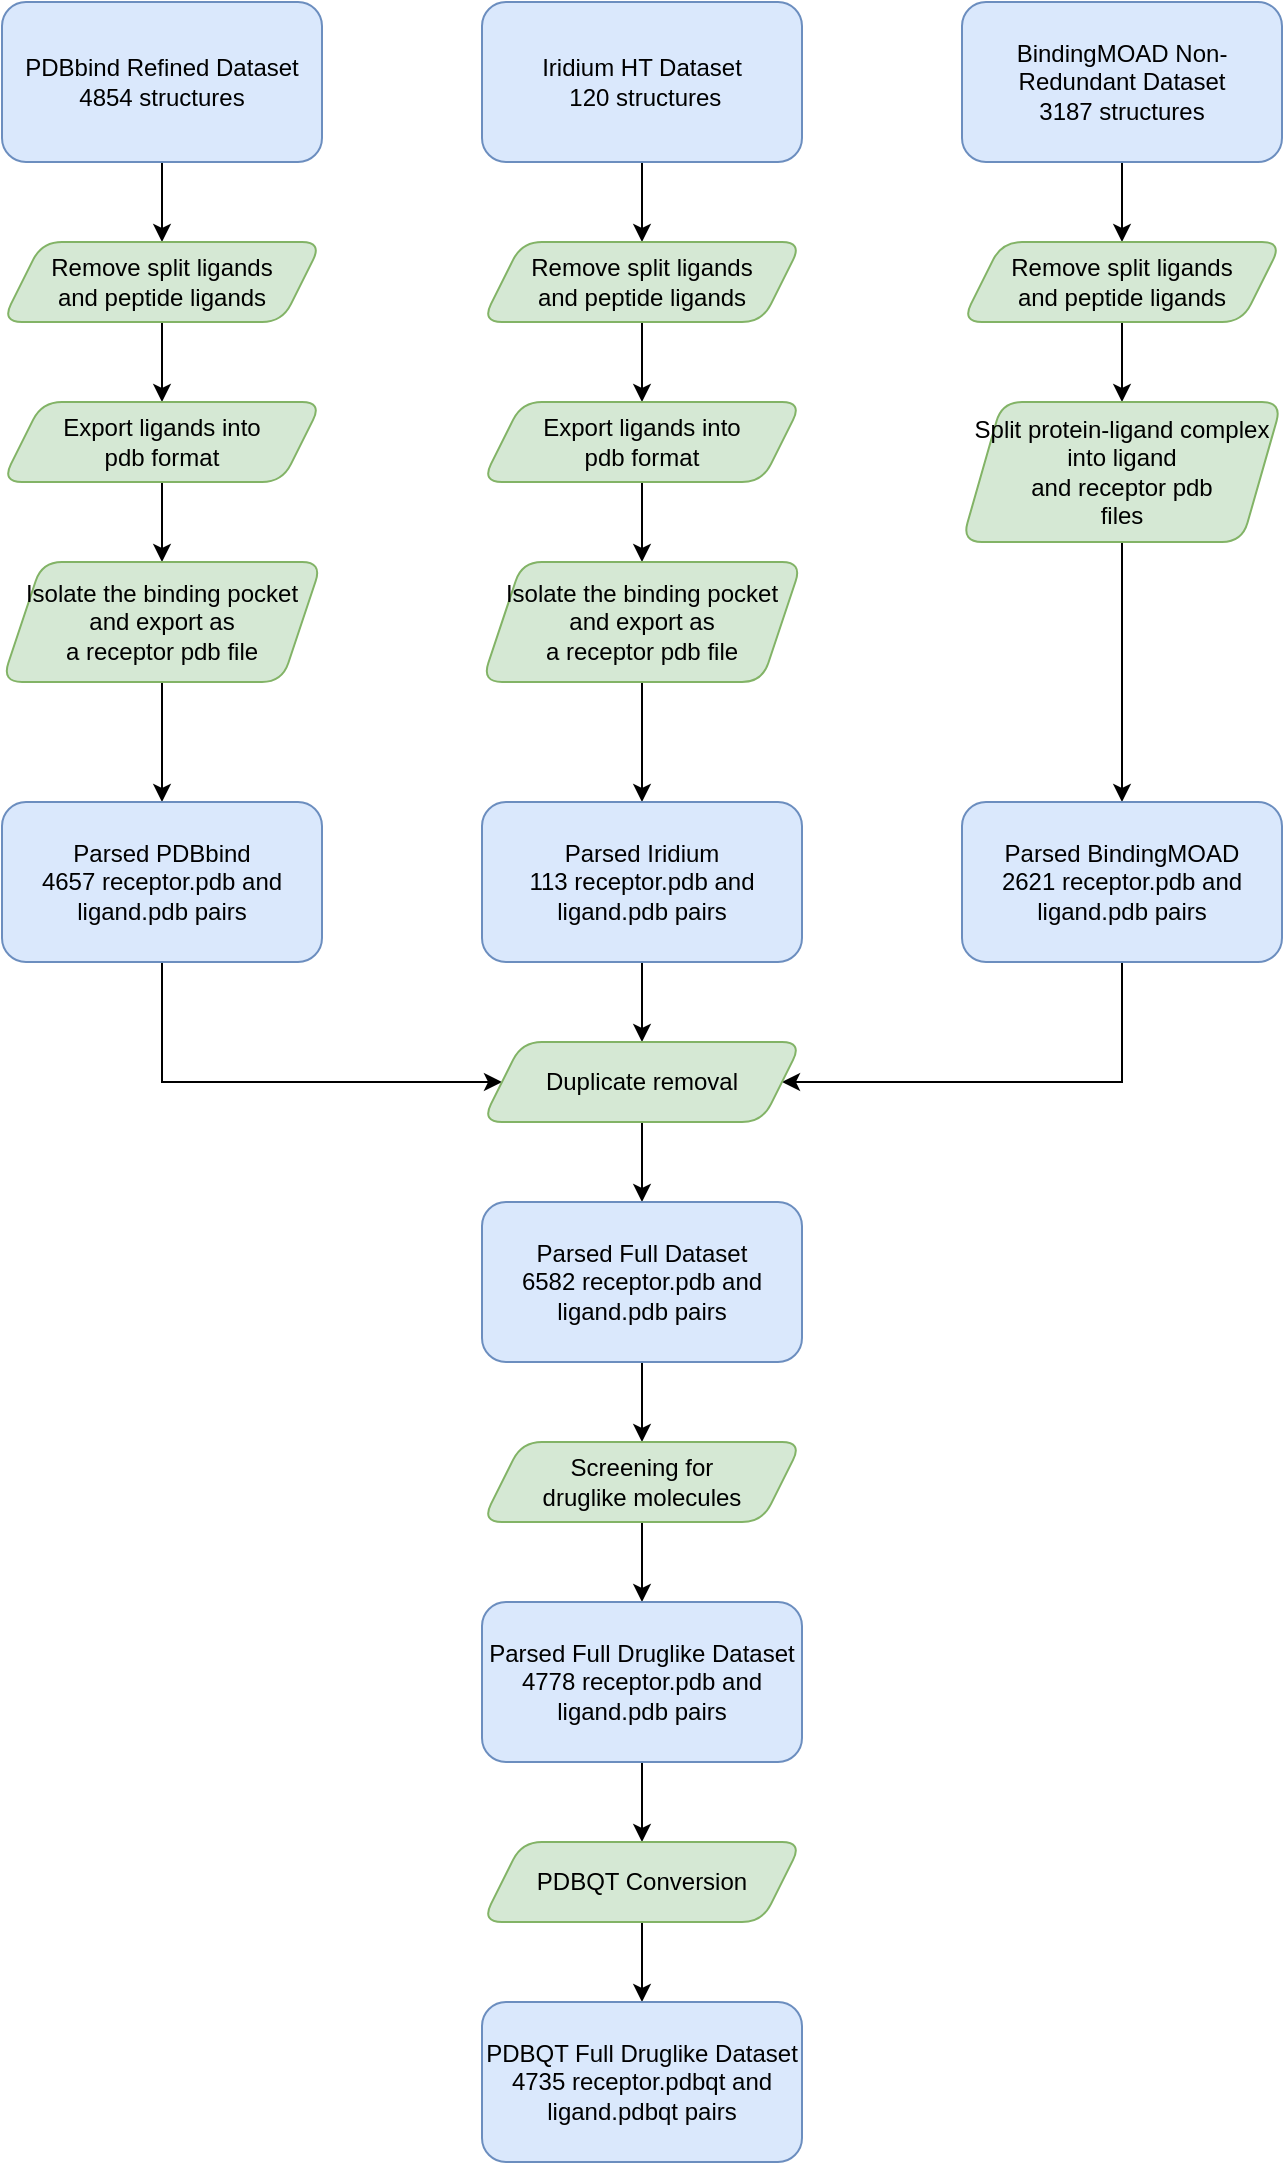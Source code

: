 <mxfile version="14.4.4" type="device"><diagram id="C5RBs43oDa-KdzZeNtuy" name="Page-1"><mxGraphModel dx="1420" dy="1001" grid="1" gridSize="10" guides="1" tooltips="1" connect="1" arrows="1" fold="1" page="1" pageScale="1" pageWidth="827" pageHeight="1169" math="0" shadow="0"><root><mxCell id="WIyWlLk6GJQsqaUBKTNV-0"/><mxCell id="WIyWlLk6GJQsqaUBKTNV-1" parent="WIyWlLk6GJQsqaUBKTNV-0"/><mxCell id="2QB4aKhVKcYlrF7NI8Qv-10" style="edgeStyle=orthogonalEdgeStyle;rounded=0;orthogonalLoop=1;jettySize=auto;html=1;exitX=0.5;exitY=1;exitDx=0;exitDy=0;" edge="1" parent="WIyWlLk6GJQsqaUBKTNV-1" source="WIyWlLk6GJQsqaUBKTNV-3" target="2QB4aKhVKcYlrF7NI8Qv-6"><mxGeometry relative="1" as="geometry"/></mxCell><mxCell id="WIyWlLk6GJQsqaUBKTNV-3" value="&lt;div&gt;PDBbind Refined Dataset&lt;br&gt;&lt;/div&gt;&lt;div&gt;4854 structures&lt;br&gt;&lt;/div&gt;" style="rounded=1;whiteSpace=wrap;html=1;fontSize=12;glass=0;strokeWidth=1;shadow=0;fillColor=#dae8fc;strokeColor=#6c8ebf;" parent="WIyWlLk6GJQsqaUBKTNV-1" vertex="1"><mxGeometry x="80" y="40" width="160" height="80" as="geometry"/></mxCell><mxCell id="2QB4aKhVKcYlrF7NI8Qv-11" style="edgeStyle=orthogonalEdgeStyle;rounded=0;orthogonalLoop=1;jettySize=auto;html=1;exitX=0.5;exitY=1;exitDx=0;exitDy=0;entryX=0.5;entryY=0;entryDx=0;entryDy=0;" edge="1" parent="WIyWlLk6GJQsqaUBKTNV-1" source="2QB4aKhVKcYlrF7NI8Qv-0" target="2QB4aKhVKcYlrF7NI8Qv-8"><mxGeometry relative="1" as="geometry"/></mxCell><mxCell id="2QB4aKhVKcYlrF7NI8Qv-0" value="&lt;div&gt;Iridium HT Dataset&lt;br&gt;&lt;/div&gt;&lt;div&gt;&amp;nbsp;120 structures&lt;br&gt;&lt;/div&gt;" style="rounded=1;whiteSpace=wrap;html=1;fontSize=12;glass=0;strokeWidth=1;shadow=0;fillColor=#dae8fc;strokeColor=#6c8ebf;" vertex="1" parent="WIyWlLk6GJQsqaUBKTNV-1"><mxGeometry x="320" y="40" width="160" height="80" as="geometry"/></mxCell><mxCell id="2QB4aKhVKcYlrF7NI8Qv-19" style="edgeStyle=orthogonalEdgeStyle;rounded=0;orthogonalLoop=1;jettySize=auto;html=1;exitX=0.5;exitY=1;exitDx=0;exitDy=0;" edge="1" parent="WIyWlLk6GJQsqaUBKTNV-1" source="2QB4aKhVKcYlrF7NI8Qv-1" target="2QB4aKhVKcYlrF7NI8Qv-9"><mxGeometry relative="1" as="geometry"/></mxCell><mxCell id="2QB4aKhVKcYlrF7NI8Qv-1" value="&lt;div&gt;BindingMOAD Non-Redundant Dataset&lt;br&gt;&lt;/div&gt;&lt;div&gt;3187 structures&lt;br&gt;&lt;/div&gt;" style="rounded=1;whiteSpace=wrap;html=1;fontSize=12;glass=0;strokeWidth=1;shadow=0;fillColor=#dae8fc;strokeColor=#6c8ebf;" vertex="1" parent="WIyWlLk6GJQsqaUBKTNV-1"><mxGeometry x="560" y="40" width="160" height="80" as="geometry"/></mxCell><mxCell id="2QB4aKhVKcYlrF7NI8Qv-23" style="edgeStyle=orthogonalEdgeStyle;rounded=0;orthogonalLoop=1;jettySize=auto;html=1;exitX=0.5;exitY=1;exitDx=0;exitDy=0;" edge="1" parent="WIyWlLk6GJQsqaUBKTNV-1" source="2QB4aKhVKcYlrF7NI8Qv-6" target="2QB4aKhVKcYlrF7NI8Qv-17"><mxGeometry relative="1" as="geometry"/></mxCell><mxCell id="2QB4aKhVKcYlrF7NI8Qv-6" value="&lt;div&gt;Remove split ligands &lt;br&gt;&lt;/div&gt;&lt;div&gt;and peptide ligands&lt;/div&gt;" style="shape=parallelogram;perimeter=parallelogramPerimeter;whiteSpace=wrap;html=1;fixedSize=1;rounded=1;fillColor=#d5e8d4;strokeColor=#82b366;" vertex="1" parent="WIyWlLk6GJQsqaUBKTNV-1"><mxGeometry x="80" y="160" width="160" height="40" as="geometry"/></mxCell><mxCell id="2QB4aKhVKcYlrF7NI8Qv-7" style="edgeStyle=orthogonalEdgeStyle;rounded=0;orthogonalLoop=1;jettySize=auto;html=1;exitX=0.5;exitY=1;exitDx=0;exitDy=0;" edge="1" parent="WIyWlLk6GJQsqaUBKTNV-1" source="2QB4aKhVKcYlrF7NI8Qv-6" target="2QB4aKhVKcYlrF7NI8Qv-6"><mxGeometry relative="1" as="geometry"/></mxCell><mxCell id="2QB4aKhVKcYlrF7NI8Qv-22" style="edgeStyle=orthogonalEdgeStyle;rounded=0;orthogonalLoop=1;jettySize=auto;html=1;exitX=0.5;exitY=1;exitDx=0;exitDy=0;entryX=0.5;entryY=0;entryDx=0;entryDy=0;" edge="1" parent="WIyWlLk6GJQsqaUBKTNV-1" source="2QB4aKhVKcYlrF7NI8Qv-8" target="2QB4aKhVKcYlrF7NI8Qv-18"><mxGeometry relative="1" as="geometry"/></mxCell><mxCell id="2QB4aKhVKcYlrF7NI8Qv-8" value="&lt;div&gt;Remove split ligands &lt;br&gt;&lt;/div&gt;&lt;div&gt;and peptide ligands&lt;/div&gt;" style="shape=parallelogram;perimeter=parallelogramPerimeter;whiteSpace=wrap;html=1;fixedSize=1;rounded=1;fillColor=#d5e8d4;strokeColor=#82b366;" vertex="1" parent="WIyWlLk6GJQsqaUBKTNV-1"><mxGeometry x="320" y="160" width="160" height="40" as="geometry"/></mxCell><mxCell id="2QB4aKhVKcYlrF7NI8Qv-21" style="edgeStyle=orthogonalEdgeStyle;rounded=0;orthogonalLoop=1;jettySize=auto;html=1;exitX=0.5;exitY=1;exitDx=0;exitDy=0;" edge="1" parent="WIyWlLk6GJQsqaUBKTNV-1" source="2QB4aKhVKcYlrF7NI8Qv-9" target="2QB4aKhVKcYlrF7NI8Qv-20"><mxGeometry relative="1" as="geometry"/></mxCell><mxCell id="2QB4aKhVKcYlrF7NI8Qv-9" value="&lt;div&gt;Remove split ligands &lt;br&gt;&lt;/div&gt;&lt;div&gt;and peptide ligands&lt;/div&gt;" style="shape=parallelogram;perimeter=parallelogramPerimeter;whiteSpace=wrap;html=1;fixedSize=1;rounded=1;fillColor=#d5e8d4;strokeColor=#82b366;" vertex="1" parent="WIyWlLk6GJQsqaUBKTNV-1"><mxGeometry x="560" y="160" width="160" height="40" as="geometry"/></mxCell><mxCell id="2QB4aKhVKcYlrF7NI8Qv-27" style="edgeStyle=orthogonalEdgeStyle;rounded=0;orthogonalLoop=1;jettySize=auto;html=1;exitX=0.5;exitY=1;exitDx=0;exitDy=0;" edge="1" parent="WIyWlLk6GJQsqaUBKTNV-1" source="2QB4aKhVKcYlrF7NI8Qv-17" target="2QB4aKhVKcYlrF7NI8Qv-24"><mxGeometry relative="1" as="geometry"/></mxCell><mxCell id="2QB4aKhVKcYlrF7NI8Qv-17" value="&lt;div&gt;Export ligands into &lt;br&gt;&lt;/div&gt;&lt;div&gt;pdb format&lt;/div&gt;" style="shape=parallelogram;perimeter=parallelogramPerimeter;whiteSpace=wrap;html=1;fixedSize=1;rounded=1;fillColor=#d5e8d4;strokeColor=#82b366;" vertex="1" parent="WIyWlLk6GJQsqaUBKTNV-1"><mxGeometry x="80" y="240" width="160" height="40" as="geometry"/></mxCell><mxCell id="2QB4aKhVKcYlrF7NI8Qv-26" style="edgeStyle=orthogonalEdgeStyle;rounded=0;orthogonalLoop=1;jettySize=auto;html=1;exitX=0.5;exitY=1;exitDx=0;exitDy=0;entryX=0.5;entryY=0;entryDx=0;entryDy=0;" edge="1" parent="WIyWlLk6GJQsqaUBKTNV-1" source="2QB4aKhVKcYlrF7NI8Qv-18" target="2QB4aKhVKcYlrF7NI8Qv-25"><mxGeometry relative="1" as="geometry"/></mxCell><mxCell id="2QB4aKhVKcYlrF7NI8Qv-18" value="&lt;div&gt;Export ligands into &lt;br&gt;&lt;/div&gt;&lt;div&gt;pdb format&lt;/div&gt;" style="shape=parallelogram;perimeter=parallelogramPerimeter;whiteSpace=wrap;html=1;fixedSize=1;rounded=1;fillColor=#d5e8d4;strokeColor=#82b366;" vertex="1" parent="WIyWlLk6GJQsqaUBKTNV-1"><mxGeometry x="320" y="240" width="160" height="40" as="geometry"/></mxCell><mxCell id="2QB4aKhVKcYlrF7NI8Qv-32" style="edgeStyle=orthogonalEdgeStyle;rounded=0;orthogonalLoop=1;jettySize=auto;html=1;exitX=0.5;exitY=1;exitDx=0;exitDy=0;entryX=0.5;entryY=0;entryDx=0;entryDy=0;" edge="1" parent="WIyWlLk6GJQsqaUBKTNV-1" source="2QB4aKhVKcYlrF7NI8Qv-20" target="2QB4aKhVKcYlrF7NI8Qv-31"><mxGeometry relative="1" as="geometry"/></mxCell><mxCell id="2QB4aKhVKcYlrF7NI8Qv-20" value="&lt;div&gt;Split protein-ligand complex into ligand &lt;br&gt;&lt;/div&gt;&lt;div&gt;and receptor pdb &lt;br&gt;&lt;/div&gt;&lt;div&gt;files&lt;/div&gt;" style="shape=parallelogram;perimeter=parallelogramPerimeter;whiteSpace=wrap;html=1;fixedSize=1;rounded=1;fillColor=#d5e8d4;strokeColor=#82b366;" vertex="1" parent="WIyWlLk6GJQsqaUBKTNV-1"><mxGeometry x="560" y="240" width="160" height="70" as="geometry"/></mxCell><mxCell id="2QB4aKhVKcYlrF7NI8Qv-34" style="edgeStyle=orthogonalEdgeStyle;rounded=0;orthogonalLoop=1;jettySize=auto;html=1;exitX=0.5;exitY=1;exitDx=0;exitDy=0;entryX=0.5;entryY=0;entryDx=0;entryDy=0;" edge="1" parent="WIyWlLk6GJQsqaUBKTNV-1" source="2QB4aKhVKcYlrF7NI8Qv-24" target="2QB4aKhVKcYlrF7NI8Qv-29"><mxGeometry relative="1" as="geometry"/></mxCell><mxCell id="2QB4aKhVKcYlrF7NI8Qv-24" value="&lt;div&gt;Isolate the binding pocket and export as &lt;br&gt;&lt;/div&gt;&lt;div&gt;a receptor pdb file&lt;/div&gt;" style="shape=parallelogram;perimeter=parallelogramPerimeter;whiteSpace=wrap;html=1;fixedSize=1;rounded=1;fillColor=#d5e8d4;strokeColor=#82b366;" vertex="1" parent="WIyWlLk6GJQsqaUBKTNV-1"><mxGeometry x="80" y="320" width="160" height="60" as="geometry"/></mxCell><mxCell id="2QB4aKhVKcYlrF7NI8Qv-33" style="edgeStyle=orthogonalEdgeStyle;rounded=0;orthogonalLoop=1;jettySize=auto;html=1;exitX=0.5;exitY=1;exitDx=0;exitDy=0;entryX=0.5;entryY=0;entryDx=0;entryDy=0;" edge="1" parent="WIyWlLk6GJQsqaUBKTNV-1" source="2QB4aKhVKcYlrF7NI8Qv-25" target="2QB4aKhVKcYlrF7NI8Qv-30"><mxGeometry relative="1" as="geometry"/></mxCell><mxCell id="2QB4aKhVKcYlrF7NI8Qv-25" value="&lt;div&gt;Isolate the binding pocket and export as &lt;br&gt;&lt;/div&gt;&lt;div&gt;a receptor pdb file&lt;/div&gt;" style="shape=parallelogram;perimeter=parallelogramPerimeter;whiteSpace=wrap;html=1;fixedSize=1;rounded=1;fillColor=#d5e8d4;strokeColor=#82b366;" vertex="1" parent="WIyWlLk6GJQsqaUBKTNV-1"><mxGeometry x="320" y="320" width="160" height="60" as="geometry"/></mxCell><mxCell id="2QB4aKhVKcYlrF7NI8Qv-36" style="edgeStyle=orthogonalEdgeStyle;rounded=0;orthogonalLoop=1;jettySize=auto;html=1;exitX=0.5;exitY=1;exitDx=0;exitDy=0;entryX=0;entryY=0.5;entryDx=0;entryDy=0;" edge="1" parent="WIyWlLk6GJQsqaUBKTNV-1" source="2QB4aKhVKcYlrF7NI8Qv-29" target="2QB4aKhVKcYlrF7NI8Qv-35"><mxGeometry relative="1" as="geometry"><Array as="points"><mxPoint x="160" y="580"/></Array></mxGeometry></mxCell><mxCell id="2QB4aKhVKcYlrF7NI8Qv-29" value="&lt;div&gt;Parsed PDBbind&lt;br&gt;&lt;/div&gt;&lt;div&gt;4657 receptor.pdb and ligand.pdb pairs&lt;br&gt;&lt;/div&gt;" style="rounded=1;whiteSpace=wrap;html=1;fontSize=12;glass=0;strokeWidth=1;shadow=0;fillColor=#dae8fc;strokeColor=#6c8ebf;" vertex="1" parent="WIyWlLk6GJQsqaUBKTNV-1"><mxGeometry x="80" y="440" width="160" height="80" as="geometry"/></mxCell><mxCell id="2QB4aKhVKcYlrF7NI8Qv-37" style="edgeStyle=orthogonalEdgeStyle;rounded=0;orthogonalLoop=1;jettySize=auto;html=1;exitX=0.5;exitY=1;exitDx=0;exitDy=0;entryX=0.5;entryY=0;entryDx=0;entryDy=0;" edge="1" parent="WIyWlLk6GJQsqaUBKTNV-1" source="2QB4aKhVKcYlrF7NI8Qv-30" target="2QB4aKhVKcYlrF7NI8Qv-35"><mxGeometry relative="1" as="geometry"/></mxCell><mxCell id="2QB4aKhVKcYlrF7NI8Qv-30" value="&lt;div&gt;Parsed Iridium&lt;br&gt;&lt;/div&gt;&lt;div&gt;113 receptor.pdb and ligand.pdb pairs&lt;br&gt;&lt;/div&gt;" style="rounded=1;whiteSpace=wrap;html=1;fontSize=12;glass=0;strokeWidth=1;shadow=0;fillColor=#dae8fc;strokeColor=#6c8ebf;" vertex="1" parent="WIyWlLk6GJQsqaUBKTNV-1"><mxGeometry x="320" y="440" width="160" height="80" as="geometry"/></mxCell><mxCell id="2QB4aKhVKcYlrF7NI8Qv-38" style="edgeStyle=orthogonalEdgeStyle;rounded=0;orthogonalLoop=1;jettySize=auto;html=1;exitX=0.5;exitY=1;exitDx=0;exitDy=0;entryX=1;entryY=0.5;entryDx=0;entryDy=0;" edge="1" parent="WIyWlLk6GJQsqaUBKTNV-1" source="2QB4aKhVKcYlrF7NI8Qv-31" target="2QB4aKhVKcYlrF7NI8Qv-35"><mxGeometry relative="1" as="geometry"><Array as="points"><mxPoint x="640" y="580"/></Array></mxGeometry></mxCell><mxCell id="2QB4aKhVKcYlrF7NI8Qv-31" value="&lt;div&gt;Parsed BindingMOAD&lt;br&gt;&lt;/div&gt;&lt;div&gt;2621 receptor.pdb and ligand.pdb pairs&lt;br&gt;&lt;/div&gt;" style="rounded=1;whiteSpace=wrap;html=1;fontSize=12;glass=0;strokeWidth=1;shadow=0;fillColor=#dae8fc;strokeColor=#6c8ebf;" vertex="1" parent="WIyWlLk6GJQsqaUBKTNV-1"><mxGeometry x="560" y="440" width="160" height="80" as="geometry"/></mxCell><mxCell id="2QB4aKhVKcYlrF7NI8Qv-40" style="edgeStyle=orthogonalEdgeStyle;rounded=0;orthogonalLoop=1;jettySize=auto;html=1;exitX=0.5;exitY=1;exitDx=0;exitDy=0;entryX=0.5;entryY=0;entryDx=0;entryDy=0;" edge="1" parent="WIyWlLk6GJQsqaUBKTNV-1" source="2QB4aKhVKcYlrF7NI8Qv-35" target="2QB4aKhVKcYlrF7NI8Qv-39"><mxGeometry relative="1" as="geometry"/></mxCell><mxCell id="2QB4aKhVKcYlrF7NI8Qv-35" value="&lt;div&gt;Duplicate removal&lt;/div&gt;" style="shape=parallelogram;perimeter=parallelogramPerimeter;whiteSpace=wrap;html=1;fixedSize=1;rounded=1;fillColor=#d5e8d4;strokeColor=#82b366;" vertex="1" parent="WIyWlLk6GJQsqaUBKTNV-1"><mxGeometry x="320" y="560" width="160" height="40" as="geometry"/></mxCell><mxCell id="2QB4aKhVKcYlrF7NI8Qv-194" style="edgeStyle=orthogonalEdgeStyle;rounded=0;orthogonalLoop=1;jettySize=auto;html=1;exitX=0.5;exitY=1;exitDx=0;exitDy=0;" edge="1" parent="WIyWlLk6GJQsqaUBKTNV-1" source="2QB4aKhVKcYlrF7NI8Qv-39" target="2QB4aKhVKcYlrF7NI8Qv-193"><mxGeometry relative="1" as="geometry"/></mxCell><mxCell id="2QB4aKhVKcYlrF7NI8Qv-39" value="&lt;div&gt;Parsed Full Dataset&lt;br&gt;&lt;/div&gt;&lt;div&gt;6582 receptor.pdb and ligand.pdb pairs&lt;br&gt;&lt;/div&gt;" style="rounded=1;whiteSpace=wrap;html=1;fontSize=12;glass=0;strokeWidth=1;shadow=0;fillColor=#dae8fc;strokeColor=#6c8ebf;" vertex="1" parent="WIyWlLk6GJQsqaUBKTNV-1"><mxGeometry x="320" y="640" width="160" height="80" as="geometry"/></mxCell><mxCell id="2QB4aKhVKcYlrF7NI8Qv-196" style="edgeStyle=orthogonalEdgeStyle;rounded=0;orthogonalLoop=1;jettySize=auto;html=1;exitX=0.5;exitY=1;exitDx=0;exitDy=0;" edge="1" parent="WIyWlLk6GJQsqaUBKTNV-1" source="2QB4aKhVKcYlrF7NI8Qv-193" target="2QB4aKhVKcYlrF7NI8Qv-195"><mxGeometry relative="1" as="geometry"/></mxCell><mxCell id="2QB4aKhVKcYlrF7NI8Qv-193" value="&lt;div&gt;Screening for &lt;br&gt;&lt;/div&gt;&lt;div&gt;druglike molecules&lt;/div&gt;" style="shape=parallelogram;perimeter=parallelogramPerimeter;whiteSpace=wrap;html=1;fixedSize=1;rounded=1;fillColor=#d5e8d4;strokeColor=#82b366;" vertex="1" parent="WIyWlLk6GJQsqaUBKTNV-1"><mxGeometry x="320" y="760" width="160" height="40" as="geometry"/></mxCell><mxCell id="2QB4aKhVKcYlrF7NI8Qv-199" style="edgeStyle=orthogonalEdgeStyle;rounded=0;orthogonalLoop=1;jettySize=auto;html=1;exitX=0.5;exitY=1;exitDx=0;exitDy=0;" edge="1" parent="WIyWlLk6GJQsqaUBKTNV-1" source="2QB4aKhVKcYlrF7NI8Qv-195" target="2QB4aKhVKcYlrF7NI8Qv-197"><mxGeometry relative="1" as="geometry"/></mxCell><mxCell id="2QB4aKhVKcYlrF7NI8Qv-195" value="&lt;div&gt;Parsed Full Druglike Dataset&lt;br&gt;&lt;/div&gt;&lt;div&gt;4778 receptor.pdb and ligand.pdb pairs&lt;br&gt;&lt;/div&gt;" style="rounded=1;whiteSpace=wrap;html=1;fontSize=12;glass=0;strokeWidth=1;shadow=0;fillColor=#dae8fc;strokeColor=#6c8ebf;" vertex="1" parent="WIyWlLk6GJQsqaUBKTNV-1"><mxGeometry x="320" y="840" width="160" height="80" as="geometry"/></mxCell><mxCell id="2QB4aKhVKcYlrF7NI8Qv-200" style="edgeStyle=orthogonalEdgeStyle;rounded=0;orthogonalLoop=1;jettySize=auto;html=1;exitX=0.5;exitY=1;exitDx=0;exitDy=0;entryX=0.5;entryY=0;entryDx=0;entryDy=0;" edge="1" parent="WIyWlLk6GJQsqaUBKTNV-1" source="2QB4aKhVKcYlrF7NI8Qv-197" target="2QB4aKhVKcYlrF7NI8Qv-198"><mxGeometry relative="1" as="geometry"/></mxCell><mxCell id="2QB4aKhVKcYlrF7NI8Qv-197" value="PDBQT Conversion" style="shape=parallelogram;perimeter=parallelogramPerimeter;whiteSpace=wrap;html=1;fixedSize=1;rounded=1;fillColor=#d5e8d4;strokeColor=#82b366;" vertex="1" parent="WIyWlLk6GJQsqaUBKTNV-1"><mxGeometry x="320" y="960" width="160" height="40" as="geometry"/></mxCell><mxCell id="2QB4aKhVKcYlrF7NI8Qv-198" value="&lt;div&gt;PDBQT Full Druglike Dataset&lt;br&gt;&lt;/div&gt;&lt;div&gt;4735 receptor.pdbqt and ligand.pdbqt pairs&lt;br&gt;&lt;/div&gt;" style="rounded=1;whiteSpace=wrap;html=1;fontSize=12;glass=0;strokeWidth=1;shadow=0;fillColor=#dae8fc;strokeColor=#6c8ebf;" vertex="1" parent="WIyWlLk6GJQsqaUBKTNV-1"><mxGeometry x="320" y="1040" width="160" height="80" as="geometry"/></mxCell></root></mxGraphModel></diagram></mxfile>